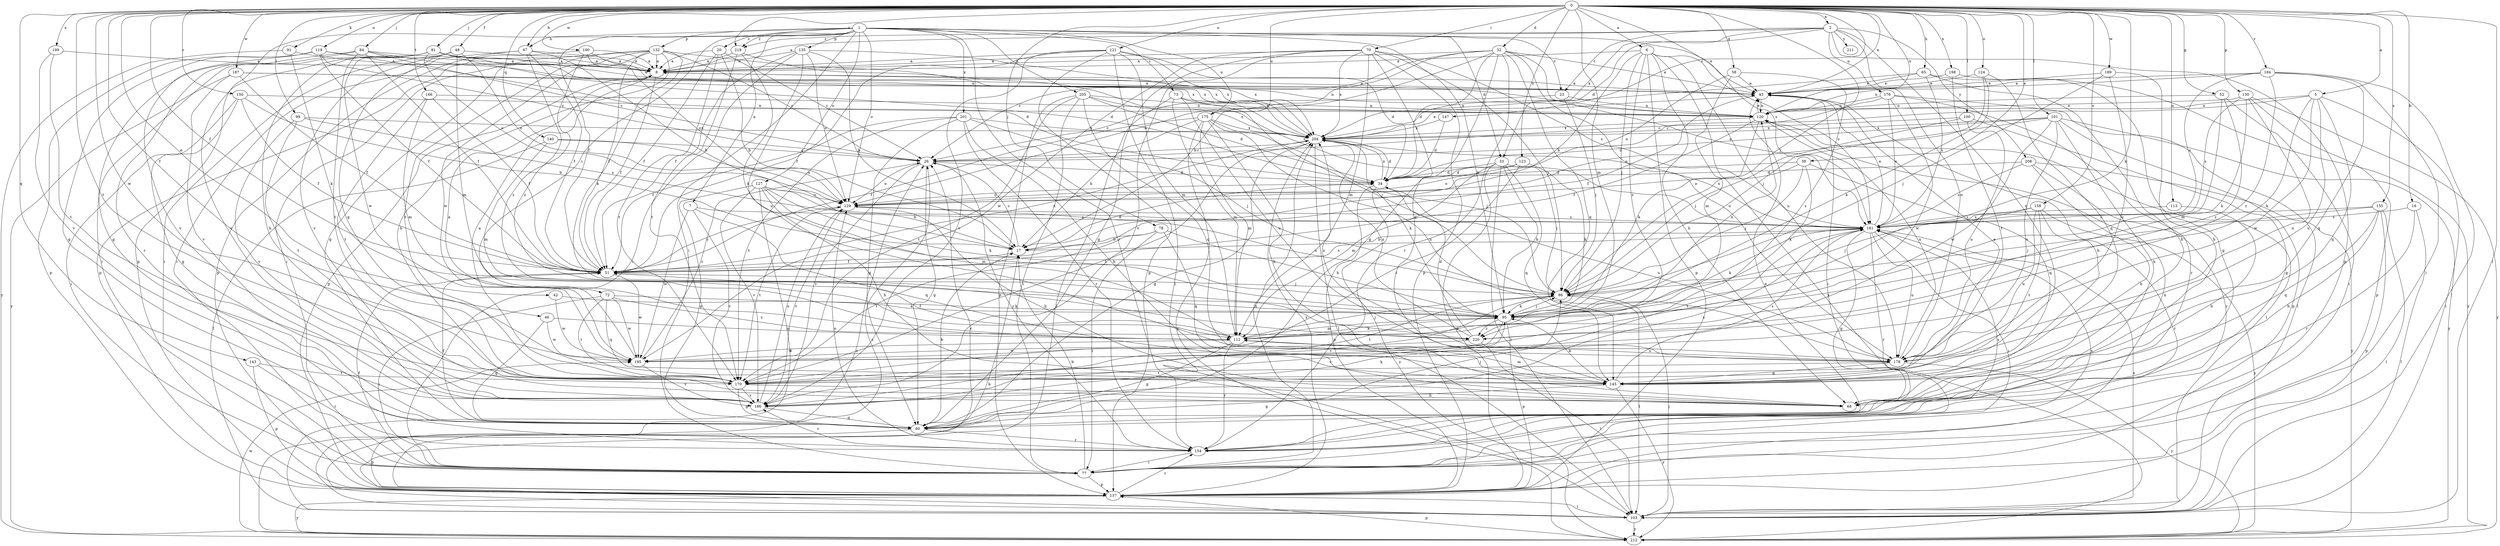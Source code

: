 strict digraph  {
0;
1;
2;
5;
6;
7;
8;
16;
17;
20;
23;
26;
32;
33;
34;
38;
42;
43;
46;
48;
51;
52;
58;
60;
65;
67;
68;
70;
72;
73;
77;
78;
81;
84;
86;
91;
95;
99;
100;
101;
103;
112;
113;
119;
120;
121;
123;
124;
127;
129;
130;
132;
135;
137;
140;
143;
145;
147;
150;
154;
155;
158;
161;
166;
170;
175;
176;
178;
184;
186;
187;
189;
190;
195;
198;
199;
201;
204;
205;
208;
211;
212;
218;
220;
0 -> 2  [label=a];
0 -> 5  [label=a];
0 -> 6  [label=a];
0 -> 16  [label=b];
0 -> 32  [label=d];
0 -> 38  [label=e];
0 -> 42  [label=e];
0 -> 43  [label=e];
0 -> 46  [label=f];
0 -> 48  [label=f];
0 -> 51  [label=f];
0 -> 52  [label=g];
0 -> 58  [label=g];
0 -> 65  [label=h];
0 -> 67  [label=h];
0 -> 70  [label=i];
0 -> 78  [label=j];
0 -> 81  [label=j];
0 -> 84  [label=j];
0 -> 86  [label=j];
0 -> 91  [label=k];
0 -> 95  [label=k];
0 -> 99  [label=l];
0 -> 100  [label=l];
0 -> 101  [label=l];
0 -> 103  [label=l];
0 -> 112  [label=m];
0 -> 113  [label=n];
0 -> 119  [label=n];
0 -> 120  [label=n];
0 -> 121  [label=o];
0 -> 123  [label=o];
0 -> 124  [label=o];
0 -> 130  [label=p];
0 -> 140  [label=q];
0 -> 143  [label=q];
0 -> 147  [label=r];
0 -> 150  [label=r];
0 -> 155  [label=s];
0 -> 158  [label=s];
0 -> 161  [label=s];
0 -> 166  [label=t];
0 -> 170  [label=t];
0 -> 175  [label=u];
0 -> 184  [label=v];
0 -> 187  [label=w];
0 -> 189  [label=w];
0 -> 190  [label=w];
0 -> 195  [label=w];
0 -> 198  [label=x];
0 -> 199  [label=x];
0 -> 218  [label=z];
1 -> 7  [label=a];
1 -> 20  [label=c];
1 -> 23  [label=c];
1 -> 33  [label=d];
1 -> 43  [label=e];
1 -> 51  [label=f];
1 -> 67  [label=h];
1 -> 72  [label=i];
1 -> 73  [label=i];
1 -> 77  [label=i];
1 -> 95  [label=k];
1 -> 127  [label=o];
1 -> 129  [label=o];
1 -> 132  [label=p];
1 -> 135  [label=p];
1 -> 137  [label=p];
1 -> 154  [label=r];
1 -> 175  [label=u];
1 -> 201  [label=x];
1 -> 205  [label=y];
1 -> 218  [label=z];
2 -> 8  [label=a];
2 -> 23  [label=c];
2 -> 33  [label=d];
2 -> 137  [label=p];
2 -> 145  [label=q];
2 -> 176  [label=u];
2 -> 178  [label=u];
2 -> 204  [label=x];
2 -> 208  [label=y];
2 -> 211  [label=y];
2 -> 218  [label=z];
5 -> 26  [label=c];
5 -> 95  [label=k];
5 -> 103  [label=l];
5 -> 120  [label=n];
5 -> 145  [label=q];
5 -> 178  [label=u];
5 -> 195  [label=w];
6 -> 8  [label=a];
6 -> 17  [label=b];
6 -> 68  [label=h];
6 -> 86  [label=j];
6 -> 137  [label=p];
6 -> 161  [label=s];
6 -> 178  [label=u];
6 -> 212  [label=y];
6 -> 220  [label=z];
7 -> 145  [label=q];
7 -> 161  [label=s];
7 -> 186  [label=v];
7 -> 195  [label=w];
8 -> 43  [label=e];
8 -> 51  [label=f];
8 -> 137  [label=p];
16 -> 103  [label=l];
16 -> 154  [label=r];
16 -> 161  [label=s];
17 -> 26  [label=c];
17 -> 34  [label=d];
17 -> 51  [label=f];
20 -> 8  [label=a];
20 -> 17  [label=b];
20 -> 26  [label=c];
20 -> 51  [label=f];
20 -> 170  [label=t];
23 -> 26  [label=c];
23 -> 86  [label=j];
23 -> 120  [label=n];
26 -> 34  [label=d];
26 -> 60  [label=g];
26 -> 129  [label=o];
26 -> 154  [label=r];
26 -> 186  [label=v];
32 -> 8  [label=a];
32 -> 17  [label=b];
32 -> 26  [label=c];
32 -> 34  [label=d];
32 -> 43  [label=e];
32 -> 60  [label=g];
32 -> 129  [label=o];
32 -> 145  [label=q];
32 -> 154  [label=r];
32 -> 161  [label=s];
32 -> 178  [label=u];
33 -> 34  [label=d];
33 -> 86  [label=j];
33 -> 95  [label=k];
33 -> 103  [label=l];
33 -> 112  [label=m];
33 -> 137  [label=p];
33 -> 145  [label=q];
34 -> 129  [label=o];
34 -> 137  [label=p];
34 -> 178  [label=u];
34 -> 204  [label=x];
34 -> 212  [label=y];
38 -> 34  [label=d];
38 -> 86  [label=j];
38 -> 95  [label=k];
38 -> 129  [label=o];
38 -> 145  [label=q];
42 -> 95  [label=k];
42 -> 195  [label=w];
43 -> 8  [label=a];
43 -> 51  [label=f];
43 -> 68  [label=h];
43 -> 77  [label=i];
43 -> 120  [label=n];
46 -> 60  [label=g];
46 -> 112  [label=m];
46 -> 195  [label=w];
48 -> 8  [label=a];
48 -> 77  [label=i];
48 -> 112  [label=m];
48 -> 129  [label=o];
48 -> 145  [label=q];
48 -> 186  [label=v];
51 -> 86  [label=j];
51 -> 129  [label=o];
51 -> 161  [label=s];
51 -> 195  [label=w];
51 -> 204  [label=x];
52 -> 77  [label=i];
52 -> 112  [label=m];
52 -> 120  [label=n];
52 -> 220  [label=z];
58 -> 43  [label=e];
58 -> 112  [label=m];
58 -> 129  [label=o];
58 -> 220  [label=z];
60 -> 17  [label=b];
60 -> 51  [label=f];
60 -> 86  [label=j];
60 -> 137  [label=p];
60 -> 154  [label=r];
65 -> 43  [label=e];
65 -> 60  [label=g];
65 -> 68  [label=h];
65 -> 161  [label=s];
65 -> 204  [label=x];
67 -> 8  [label=a];
67 -> 17  [label=b];
67 -> 51  [label=f];
67 -> 77  [label=i];
67 -> 137  [label=p];
67 -> 220  [label=z];
70 -> 8  [label=a];
70 -> 60  [label=g];
70 -> 86  [label=j];
70 -> 112  [label=m];
70 -> 137  [label=p];
70 -> 145  [label=q];
70 -> 161  [label=s];
70 -> 186  [label=v];
70 -> 195  [label=w];
70 -> 204  [label=x];
72 -> 77  [label=i];
72 -> 95  [label=k];
72 -> 145  [label=q];
72 -> 170  [label=t];
72 -> 195  [label=w];
72 -> 220  [label=z];
73 -> 86  [label=j];
73 -> 103  [label=l];
73 -> 112  [label=m];
73 -> 120  [label=n];
73 -> 178  [label=u];
77 -> 17  [label=b];
77 -> 43  [label=e];
77 -> 51  [label=f];
77 -> 120  [label=n];
77 -> 137  [label=p];
77 -> 161  [label=s];
77 -> 204  [label=x];
78 -> 17  [label=b];
78 -> 77  [label=i];
78 -> 95  [label=k];
78 -> 145  [label=q];
78 -> 170  [label=t];
81 -> 8  [label=a];
81 -> 34  [label=d];
81 -> 43  [label=e];
81 -> 68  [label=h];
81 -> 77  [label=i];
81 -> 129  [label=o];
81 -> 186  [label=v];
81 -> 195  [label=w];
81 -> 204  [label=x];
84 -> 8  [label=a];
84 -> 26  [label=c];
84 -> 51  [label=f];
84 -> 60  [label=g];
84 -> 120  [label=n];
84 -> 154  [label=r];
84 -> 170  [label=t];
86 -> 95  [label=k];
86 -> 103  [label=l];
86 -> 129  [label=o];
86 -> 170  [label=t];
86 -> 186  [label=v];
91 -> 8  [label=a];
91 -> 95  [label=k];
91 -> 212  [label=y];
95 -> 86  [label=j];
95 -> 112  [label=m];
95 -> 120  [label=n];
95 -> 137  [label=p];
95 -> 186  [label=v];
95 -> 220  [label=z];
99 -> 161  [label=s];
99 -> 170  [label=t];
99 -> 186  [label=v];
99 -> 204  [label=x];
100 -> 60  [label=g];
100 -> 86  [label=j];
100 -> 178  [label=u];
100 -> 204  [label=x];
101 -> 34  [label=d];
101 -> 68  [label=h];
101 -> 129  [label=o];
101 -> 137  [label=p];
101 -> 178  [label=u];
101 -> 195  [label=w];
101 -> 204  [label=x];
101 -> 212  [label=y];
103 -> 17  [label=b];
103 -> 26  [label=c];
103 -> 86  [label=j];
103 -> 161  [label=s];
103 -> 212  [label=y];
112 -> 51  [label=f];
112 -> 60  [label=g];
112 -> 86  [label=j];
112 -> 95  [label=k];
112 -> 154  [label=r];
112 -> 178  [label=u];
112 -> 195  [label=w];
113 -> 68  [label=h];
113 -> 161  [label=s];
119 -> 8  [label=a];
119 -> 26  [label=c];
119 -> 34  [label=d];
119 -> 51  [label=f];
119 -> 60  [label=g];
119 -> 137  [label=p];
119 -> 186  [label=v];
120 -> 43  [label=e];
120 -> 51  [label=f];
120 -> 95  [label=k];
120 -> 103  [label=l];
120 -> 204  [label=x];
121 -> 8  [label=a];
121 -> 34  [label=d];
121 -> 51  [label=f];
121 -> 103  [label=l];
121 -> 112  [label=m];
121 -> 137  [label=p];
121 -> 186  [label=v];
121 -> 204  [label=x];
123 -> 34  [label=d];
123 -> 95  [label=k];
123 -> 129  [label=o];
123 -> 170  [label=t];
124 -> 43  [label=e];
124 -> 86  [label=j];
124 -> 95  [label=k];
124 -> 145  [label=q];
127 -> 17  [label=b];
127 -> 60  [label=g];
127 -> 68  [label=h];
127 -> 95  [label=k];
127 -> 103  [label=l];
127 -> 112  [label=m];
127 -> 129  [label=o];
127 -> 186  [label=v];
129 -> 68  [label=h];
129 -> 161  [label=s];
129 -> 170  [label=t];
129 -> 186  [label=v];
130 -> 95  [label=k];
130 -> 120  [label=n];
130 -> 137  [label=p];
130 -> 161  [label=s];
130 -> 178  [label=u];
130 -> 212  [label=y];
132 -> 8  [label=a];
132 -> 26  [label=c];
132 -> 51  [label=f];
132 -> 60  [label=g];
132 -> 68  [label=h];
132 -> 77  [label=i];
132 -> 95  [label=k];
132 -> 170  [label=t];
132 -> 195  [label=w];
132 -> 204  [label=x];
135 -> 8  [label=a];
135 -> 17  [label=b];
135 -> 51  [label=f];
135 -> 77  [label=i];
135 -> 129  [label=o];
135 -> 178  [label=u];
135 -> 204  [label=x];
137 -> 26  [label=c];
137 -> 103  [label=l];
137 -> 154  [label=r];
137 -> 204  [label=x];
137 -> 212  [label=y];
140 -> 26  [label=c];
140 -> 103  [label=l];
140 -> 112  [label=m];
140 -> 129  [label=o];
143 -> 137  [label=p];
143 -> 154  [label=r];
143 -> 170  [label=t];
145 -> 43  [label=e];
145 -> 60  [label=g];
145 -> 95  [label=k];
145 -> 112  [label=m];
145 -> 161  [label=s];
145 -> 212  [label=y];
147 -> 34  [label=d];
147 -> 204  [label=x];
150 -> 17  [label=b];
150 -> 51  [label=f];
150 -> 60  [label=g];
150 -> 77  [label=i];
150 -> 120  [label=n];
154 -> 77  [label=i];
154 -> 129  [label=o];
154 -> 161  [label=s];
154 -> 186  [label=v];
155 -> 68  [label=h];
155 -> 86  [label=j];
155 -> 103  [label=l];
155 -> 137  [label=p];
155 -> 145  [label=q];
155 -> 161  [label=s];
158 -> 86  [label=j];
158 -> 154  [label=r];
158 -> 161  [label=s];
158 -> 170  [label=t];
158 -> 178  [label=u];
158 -> 212  [label=y];
161 -> 17  [label=b];
161 -> 43  [label=e];
161 -> 60  [label=g];
161 -> 77  [label=i];
161 -> 95  [label=k];
161 -> 154  [label=r];
161 -> 170  [label=t];
161 -> 178  [label=u];
161 -> 204  [label=x];
166 -> 51  [label=f];
166 -> 112  [label=m];
166 -> 120  [label=n];
166 -> 170  [label=t];
170 -> 8  [label=a];
170 -> 60  [label=g];
170 -> 68  [label=h];
170 -> 186  [label=v];
175 -> 17  [label=b];
175 -> 51  [label=f];
175 -> 68  [label=h];
175 -> 86  [label=j];
175 -> 112  [label=m];
175 -> 178  [label=u];
175 -> 204  [label=x];
175 -> 212  [label=y];
176 -> 26  [label=c];
176 -> 103  [label=l];
176 -> 120  [label=n];
176 -> 154  [label=r];
176 -> 161  [label=s];
176 -> 195  [label=w];
178 -> 120  [label=n];
178 -> 145  [label=q];
178 -> 170  [label=t];
178 -> 204  [label=x];
178 -> 212  [label=y];
184 -> 43  [label=e];
184 -> 77  [label=i];
184 -> 103  [label=l];
184 -> 120  [label=n];
184 -> 145  [label=q];
184 -> 161  [label=s];
184 -> 220  [label=z];
186 -> 60  [label=g];
186 -> 95  [label=k];
186 -> 129  [label=o];
186 -> 161  [label=s];
187 -> 43  [label=e];
187 -> 51  [label=f];
187 -> 120  [label=n];
187 -> 186  [label=v];
187 -> 212  [label=y];
189 -> 43  [label=e];
189 -> 68  [label=h];
189 -> 86  [label=j];
189 -> 178  [label=u];
190 -> 8  [label=a];
190 -> 129  [label=o];
190 -> 137  [label=p];
190 -> 204  [label=x];
190 -> 220  [label=z];
195 -> 8  [label=a];
195 -> 26  [label=c];
195 -> 186  [label=v];
198 -> 43  [label=e];
198 -> 170  [label=t];
198 -> 212  [label=y];
199 -> 8  [label=a];
199 -> 170  [label=t];
199 -> 186  [label=v];
201 -> 51  [label=f];
201 -> 60  [label=g];
201 -> 68  [label=h];
201 -> 86  [label=j];
201 -> 154  [label=r];
201 -> 170  [label=t];
201 -> 204  [label=x];
204 -> 26  [label=c];
204 -> 34  [label=d];
204 -> 43  [label=e];
204 -> 60  [label=g];
204 -> 95  [label=k];
204 -> 103  [label=l];
204 -> 170  [label=t];
205 -> 34  [label=d];
205 -> 77  [label=i];
205 -> 120  [label=n];
205 -> 137  [label=p];
205 -> 145  [label=q];
205 -> 170  [label=t];
205 -> 204  [label=x];
208 -> 34  [label=d];
208 -> 68  [label=h];
208 -> 154  [label=r];
208 -> 161  [label=s];
208 -> 212  [label=y];
212 -> 26  [label=c];
212 -> 137  [label=p];
212 -> 195  [label=w];
218 -> 8  [label=a];
218 -> 95  [label=k];
218 -> 161  [label=s];
218 -> 170  [label=t];
220 -> 34  [label=d];
220 -> 103  [label=l];
220 -> 195  [label=w];
220 -> 204  [label=x];
}
